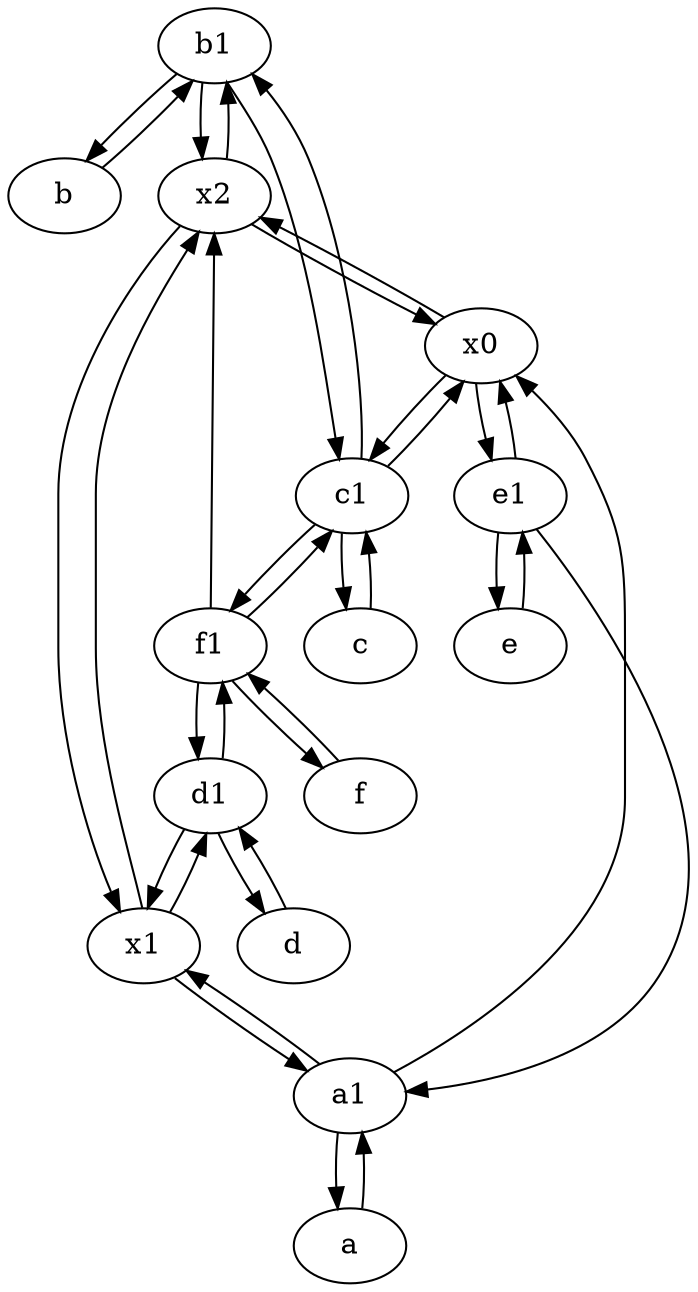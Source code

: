 digraph  {
	b1 [pos="45,20!"];
	b [pos="50,20!"];
	d1 [pos="25,30!"];
	c [pos="20,10!"];
	x2;
	a [pos="40,10!"];
	e1 [pos="25,45!"];
	f1;
	x1;
	x0;
	d [pos="20,30!"];
	f [pos="15,45!"];
	e [pos="30,50!"];
	c1 [pos="30,15!"];
	a1 [pos="40,15!"];
	f1 -> x2;
	a1 -> x1;
	x2 -> x1;
	a1 -> a;
	x0 -> c1;
	x2 -> b1;
	b1 -> b;
	x0 -> x2;
	c1 -> b1;
	x2 -> x0;
	e1 -> e;
	d -> d1;
	b1 -> x2;
	c -> c1;
	f -> f1;
	e -> e1;
	b1 -> c1;
	c1 -> c;
	x0 -> e1;
	x1 -> x2;
	e1 -> a1;
	d1 -> d;
	x1 -> a1;
	b -> b1;
	c1 -> x0;
	e1 -> x0;
	a1 -> x0;
	x1 -> d1;
	f1 -> d1;
	d1 -> f1;
	d1 -> x1;
	f1 -> f;
	f1 -> c1;
	a -> a1;
	c1 -> f1;

	}
